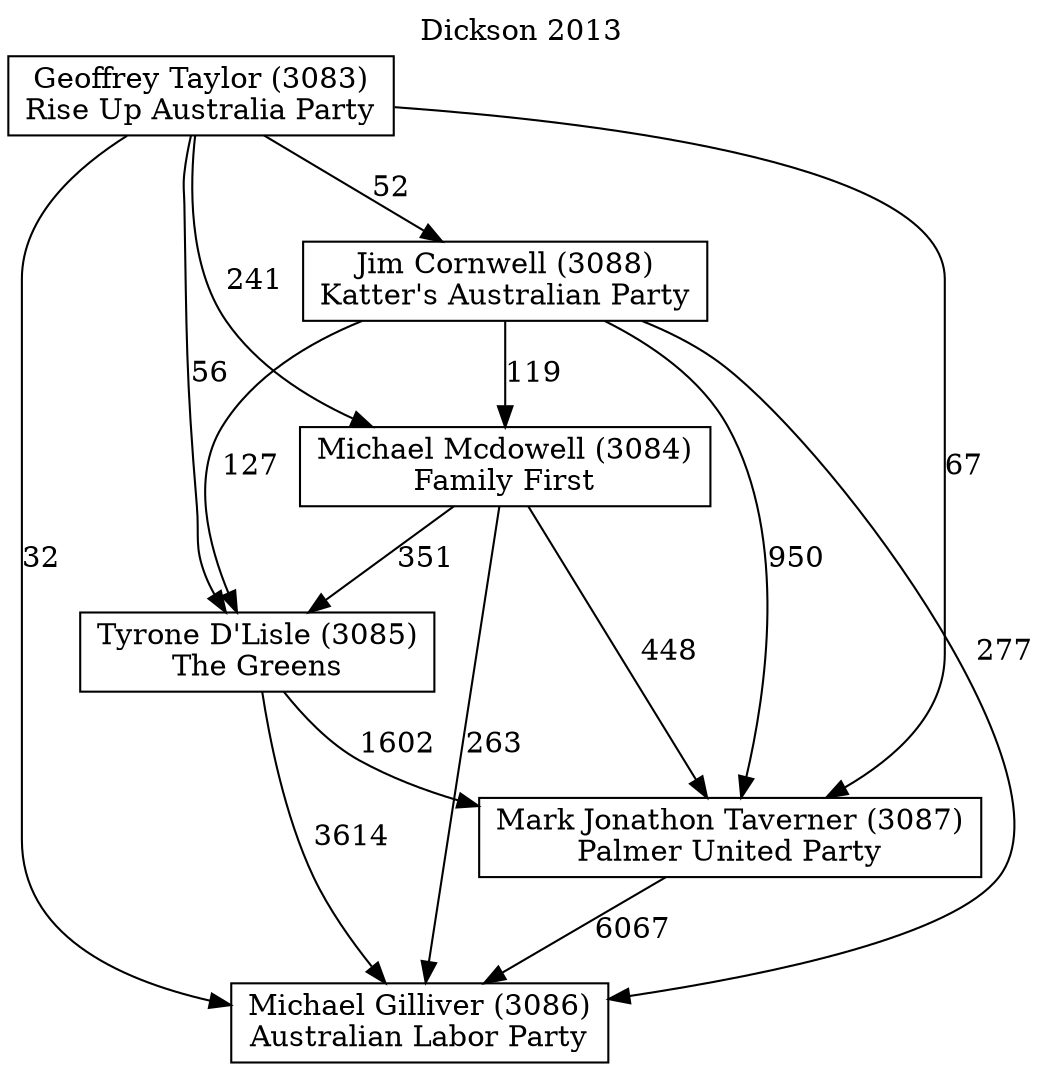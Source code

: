 // House preference flow
digraph "Michael Gilliver (3086)_Dickson_2013" {
	graph [label="Dickson 2013" labelloc=t mclimit=10]
	node [shape=box]
	"Geoffrey Taylor (3083)" [label="Geoffrey Taylor (3083)
Rise Up Australia Party"]
	"Jim Cornwell (3088)" [label="Jim Cornwell (3088)
Katter's Australian Party"]
	"Mark Jonathon Taverner (3087)" [label="Mark Jonathon Taverner (3087)
Palmer United Party"]
	"Michael Gilliver (3086)" [label="Michael Gilliver (3086)
Australian Labor Party"]
	"Michael Mcdowell (3084)" [label="Michael Mcdowell (3084)
Family First"]
	"Tyrone D'Lisle (3085)" [label="Tyrone D'Lisle (3085)
The Greens"]
	"Geoffrey Taylor (3083)" -> "Jim Cornwell (3088)" [label=52]
	"Geoffrey Taylor (3083)" -> "Mark Jonathon Taverner (3087)" [label=67]
	"Geoffrey Taylor (3083)" -> "Michael Gilliver (3086)" [label=32]
	"Geoffrey Taylor (3083)" -> "Michael Mcdowell (3084)" [label=241]
	"Geoffrey Taylor (3083)" -> "Tyrone D'Lisle (3085)" [label=56]
	"Jim Cornwell (3088)" -> "Mark Jonathon Taverner (3087)" [label=950]
	"Jim Cornwell (3088)" -> "Michael Gilliver (3086)" [label=277]
	"Jim Cornwell (3088)" -> "Michael Mcdowell (3084)" [label=119]
	"Jim Cornwell (3088)" -> "Tyrone D'Lisle (3085)" [label=127]
	"Mark Jonathon Taverner (3087)" -> "Michael Gilliver (3086)" [label=6067]
	"Michael Mcdowell (3084)" -> "Mark Jonathon Taverner (3087)" [label=448]
	"Michael Mcdowell (3084)" -> "Michael Gilliver (3086)" [label=263]
	"Michael Mcdowell (3084)" -> "Tyrone D'Lisle (3085)" [label=351]
	"Tyrone D'Lisle (3085)" -> "Mark Jonathon Taverner (3087)" [label=1602]
	"Tyrone D'Lisle (3085)" -> "Michael Gilliver (3086)" [label=3614]
}
